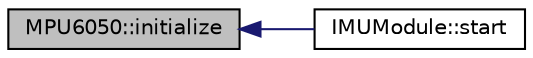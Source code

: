 digraph "MPU6050::initialize"
{
  edge [fontname="Helvetica",fontsize="10",labelfontname="Helvetica",labelfontsize="10"];
  node [fontname="Helvetica",fontsize="10",shape=record];
  rankdir="LR";
  Node765 [label="MPU6050::initialize",height=0.2,width=0.4,color="black", fillcolor="grey75", style="filled", fontcolor="black"];
  Node765 -> Node766 [dir="back",color="midnightblue",fontsize="10",style="solid",fontname="Helvetica"];
  Node766 [label="IMUModule::start",height=0.2,width=0.4,color="black", fillcolor="white", style="filled",URL="$class_i_m_u_module.html#aba29f7665d8ec8f0eefe802f1c2b741c",tooltip="Called once to initialize the module. "];
}
